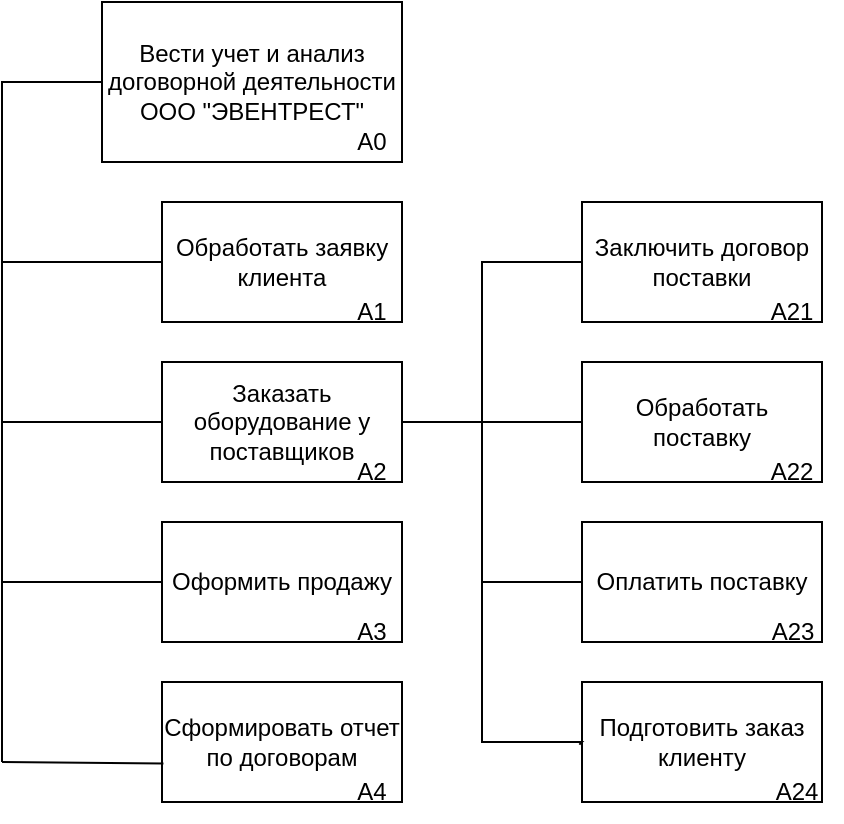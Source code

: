 <mxfile version="19.0.3" type="github">
  <diagram id="fwrisijcZcn59z2vLqQO" name="Page-1">
    <mxGraphModel dx="1038" dy="543" grid="1" gridSize="10" guides="1" tooltips="1" connect="1" arrows="1" fold="1" page="1" pageScale="1" pageWidth="827" pageHeight="1169" math="0" shadow="0">
      <root>
        <mxCell id="0" />
        <mxCell id="1" parent="0" />
        <mxCell id="1iHjYmg95yakyDP_kbJC-1" value="Вести учет и анализ договорной деятельности ООО &quot;ЭВЕНТРЕСТ&quot;" style="rounded=0;whiteSpace=wrap;html=1;align=center;verticalAlign=middle;" vertex="1" parent="1">
          <mxGeometry x="170" y="60" width="150" height="80" as="geometry" />
        </mxCell>
        <mxCell id="1iHjYmg95yakyDP_kbJC-6" value="A0" style="text;html=1;strokeColor=none;fillColor=none;align=center;verticalAlign=middle;whiteSpace=wrap;rounded=0;" vertex="1" parent="1">
          <mxGeometry x="280" y="120" width="50" height="20" as="geometry" />
        </mxCell>
        <mxCell id="1iHjYmg95yakyDP_kbJC-8" value="Обработать заявку клиента" style="rounded=0;whiteSpace=wrap;html=1;" vertex="1" parent="1">
          <mxGeometry x="200" y="160" width="120" height="60" as="geometry" />
        </mxCell>
        <mxCell id="1iHjYmg95yakyDP_kbJC-9" value="Заказать оборудование у поставщиков" style="rounded=0;whiteSpace=wrap;html=1;" vertex="1" parent="1">
          <mxGeometry x="200" y="240" width="120" height="60" as="geometry" />
        </mxCell>
        <mxCell id="1iHjYmg95yakyDP_kbJC-10" value="Оформить продажу" style="rounded=0;whiteSpace=wrap;html=1;" vertex="1" parent="1">
          <mxGeometry x="200" y="320" width="120" height="60" as="geometry" />
        </mxCell>
        <mxCell id="1iHjYmg95yakyDP_kbJC-11" value="Сформировать отчет по договорам" style="rounded=0;whiteSpace=wrap;html=1;" vertex="1" parent="1">
          <mxGeometry x="200" y="400" width="120" height="60" as="geometry" />
        </mxCell>
        <mxCell id="1iHjYmg95yakyDP_kbJC-12" value="А1" style="text;html=1;strokeColor=none;fillColor=none;align=center;verticalAlign=middle;whiteSpace=wrap;rounded=0;" vertex="1" parent="1">
          <mxGeometry x="275" y="200" width="60" height="30" as="geometry" />
        </mxCell>
        <mxCell id="1iHjYmg95yakyDP_kbJC-13" value="А2" style="text;html=1;strokeColor=none;fillColor=none;align=center;verticalAlign=middle;whiteSpace=wrap;rounded=0;" vertex="1" parent="1">
          <mxGeometry x="275" y="280" width="60" height="30" as="geometry" />
        </mxCell>
        <mxCell id="1iHjYmg95yakyDP_kbJC-14" value="А3" style="text;html=1;strokeColor=none;fillColor=none;align=center;verticalAlign=middle;whiteSpace=wrap;rounded=0;" vertex="1" parent="1">
          <mxGeometry x="275" y="360" width="60" height="30" as="geometry" />
        </mxCell>
        <mxCell id="1iHjYmg95yakyDP_kbJC-15" value="А4" style="text;html=1;strokeColor=none;fillColor=none;align=center;verticalAlign=middle;whiteSpace=wrap;rounded=0;" vertex="1" parent="1">
          <mxGeometry x="275" y="440" width="60" height="30" as="geometry" />
        </mxCell>
        <mxCell id="1iHjYmg95yakyDP_kbJC-16" value="" style="endArrow=none;html=1;rounded=0;entryX=0;entryY=0.5;entryDx=0;entryDy=0;" edge="1" parent="1" target="1iHjYmg95yakyDP_kbJC-1">
          <mxGeometry width="50" height="50" relative="1" as="geometry">
            <mxPoint x="120" y="440" as="sourcePoint" />
            <mxPoint x="160" y="75" as="targetPoint" />
            <Array as="points">
              <mxPoint x="120" y="270" />
              <mxPoint x="120" y="100" />
            </Array>
          </mxGeometry>
        </mxCell>
        <mxCell id="1iHjYmg95yakyDP_kbJC-17" value="" style="endArrow=none;html=1;rounded=0;entryX=0.006;entryY=0.679;entryDx=0;entryDy=0;entryPerimeter=0;" edge="1" parent="1" target="1iHjYmg95yakyDP_kbJC-11">
          <mxGeometry width="50" height="50" relative="1" as="geometry">
            <mxPoint x="120" y="440" as="sourcePoint" />
            <mxPoint x="190" y="430" as="targetPoint" />
          </mxGeometry>
        </mxCell>
        <mxCell id="1iHjYmg95yakyDP_kbJC-19" value="" style="endArrow=none;html=1;rounded=0;entryX=0;entryY=0.5;entryDx=0;entryDy=0;" edge="1" parent="1" target="1iHjYmg95yakyDP_kbJC-10">
          <mxGeometry width="50" height="50" relative="1" as="geometry">
            <mxPoint x="120" y="350" as="sourcePoint" />
            <mxPoint x="170" y="320" as="targetPoint" />
          </mxGeometry>
        </mxCell>
        <mxCell id="1iHjYmg95yakyDP_kbJC-20" value="" style="endArrow=none;html=1;rounded=0;entryX=0;entryY=0.5;entryDx=0;entryDy=0;" edge="1" parent="1" target="1iHjYmg95yakyDP_kbJC-9">
          <mxGeometry width="50" height="50" relative="1" as="geometry">
            <mxPoint x="120" y="270" as="sourcePoint" />
            <mxPoint x="180" y="245" as="targetPoint" />
          </mxGeometry>
        </mxCell>
        <mxCell id="1iHjYmg95yakyDP_kbJC-21" value="" style="endArrow=none;html=1;rounded=0;entryX=0;entryY=0.5;entryDx=0;entryDy=0;" edge="1" parent="1" target="1iHjYmg95yakyDP_kbJC-8">
          <mxGeometry width="50" height="50" relative="1" as="geometry">
            <mxPoint x="120" y="190" as="sourcePoint" />
            <mxPoint x="190" y="170" as="targetPoint" />
          </mxGeometry>
        </mxCell>
        <mxCell id="1iHjYmg95yakyDP_kbJC-22" value="Заключить договор поставки" style="rounded=0;whiteSpace=wrap;html=1;" vertex="1" parent="1">
          <mxGeometry x="410" y="160" width="120" height="60" as="geometry" />
        </mxCell>
        <mxCell id="1iHjYmg95yakyDP_kbJC-23" value="Обработать поставку" style="rounded=0;whiteSpace=wrap;html=1;" vertex="1" parent="1">
          <mxGeometry x="410" y="240" width="120" height="60" as="geometry" />
        </mxCell>
        <mxCell id="1iHjYmg95yakyDP_kbJC-24" value="Оплатить поставку" style="rounded=0;whiteSpace=wrap;html=1;" vertex="1" parent="1">
          <mxGeometry x="410" y="320" width="120" height="60" as="geometry" />
        </mxCell>
        <mxCell id="1iHjYmg95yakyDP_kbJC-25" value="Подготовить заказ клиенту" style="rounded=0;whiteSpace=wrap;html=1;" vertex="1" parent="1">
          <mxGeometry x="410" y="400" width="120" height="60" as="geometry" />
        </mxCell>
        <mxCell id="1iHjYmg95yakyDP_kbJC-26" value="А21" style="text;html=1;strokeColor=none;fillColor=none;align=center;verticalAlign=middle;whiteSpace=wrap;rounded=0;" vertex="1" parent="1">
          <mxGeometry x="490" y="205" width="50" height="20" as="geometry" />
        </mxCell>
        <mxCell id="1iHjYmg95yakyDP_kbJC-27" value="А22" style="text;html=1;strokeColor=none;fillColor=none;align=center;verticalAlign=middle;whiteSpace=wrap;rounded=0;" vertex="1" parent="1">
          <mxGeometry x="490" y="285" width="50" height="20" as="geometry" />
        </mxCell>
        <mxCell id="1iHjYmg95yakyDP_kbJC-28" value="А23" style="text;html=1;strokeColor=none;fillColor=none;align=center;verticalAlign=middle;whiteSpace=wrap;rounded=0;" vertex="1" parent="1">
          <mxGeometry x="492.5" y="365" width="45" height="20" as="geometry" />
        </mxCell>
        <mxCell id="1iHjYmg95yakyDP_kbJC-29" value="А24" style="text;html=1;strokeColor=none;fillColor=none;align=center;verticalAlign=middle;whiteSpace=wrap;rounded=0;" vertex="1" parent="1">
          <mxGeometry x="495" y="445" width="45" height="20" as="geometry" />
        </mxCell>
        <mxCell id="1iHjYmg95yakyDP_kbJC-30" value="" style="endArrow=none;html=1;rounded=0;exitX=1;exitY=0.5;exitDx=0;exitDy=0;entryX=0;entryY=0.5;entryDx=0;entryDy=0;" edge="1" parent="1" source="1iHjYmg95yakyDP_kbJC-9" target="1iHjYmg95yakyDP_kbJC-23">
          <mxGeometry width="50" height="50" relative="1" as="geometry">
            <mxPoint x="335" y="280" as="sourcePoint" />
            <mxPoint x="385" y="230" as="targetPoint" />
          </mxGeometry>
        </mxCell>
        <mxCell id="1iHjYmg95yakyDP_kbJC-31" value="" style="endArrow=none;html=1;rounded=0;entryX=0;entryY=0.5;entryDx=0;entryDy=0;" edge="1" parent="1" target="1iHjYmg95yakyDP_kbJC-22">
          <mxGeometry width="50" height="50" relative="1" as="geometry">
            <mxPoint x="360" y="270" as="sourcePoint" />
            <mxPoint x="400" y="190" as="targetPoint" />
            <Array as="points">
              <mxPoint x="360" y="190" />
            </Array>
          </mxGeometry>
        </mxCell>
        <mxCell id="1iHjYmg95yakyDP_kbJC-32" value="" style="endArrow=none;html=1;rounded=0;entryX=-0.011;entryY=0.522;entryDx=0;entryDy=0;entryPerimeter=0;" edge="1" parent="1" target="1iHjYmg95yakyDP_kbJC-25">
          <mxGeometry width="50" height="50" relative="1" as="geometry">
            <mxPoint x="360" y="270" as="sourcePoint" />
            <mxPoint x="390" y="415" as="targetPoint" />
            <Array as="points">
              <mxPoint x="360" y="430" />
              <mxPoint x="410" y="430" />
            </Array>
          </mxGeometry>
        </mxCell>
        <mxCell id="1iHjYmg95yakyDP_kbJC-34" value="" style="endArrow=none;html=1;rounded=0;entryX=0;entryY=0.5;entryDx=0;entryDy=0;" edge="1" parent="1" target="1iHjYmg95yakyDP_kbJC-24">
          <mxGeometry width="50" height="50" relative="1" as="geometry">
            <mxPoint x="360" y="350" as="sourcePoint" />
            <mxPoint x="390" y="340" as="targetPoint" />
          </mxGeometry>
        </mxCell>
      </root>
    </mxGraphModel>
  </diagram>
</mxfile>
